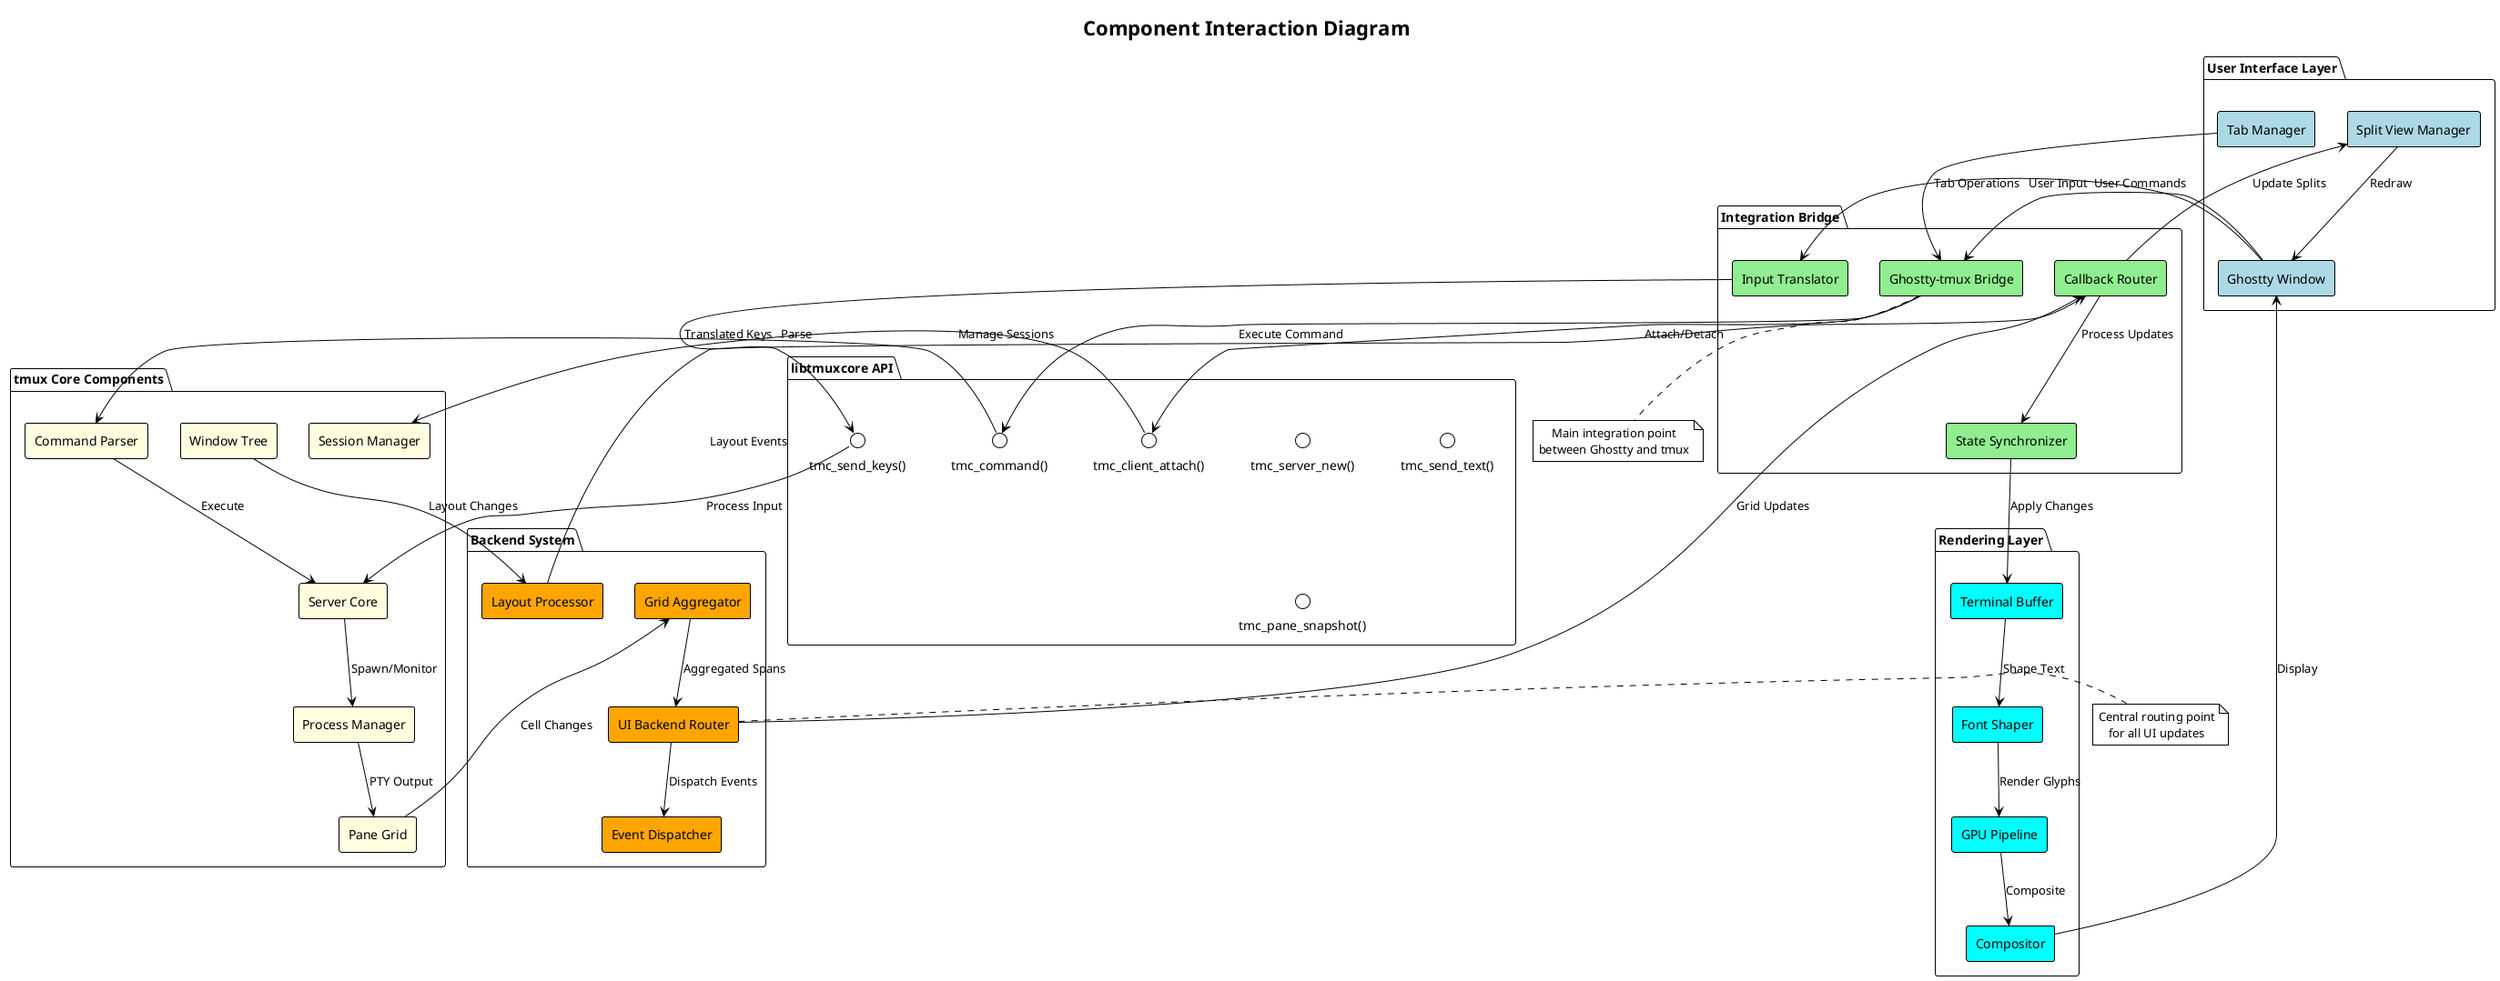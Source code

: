 @startuml component-interaction
!theme plain
title Component Interaction Diagram

skinparam componentStyle rectangle
skinparam defaultTextAlignment center

package "User Interface Layer" {
    component [Ghostty Window] as Window #LightBlue
    component [Split View Manager] as SplitMgr #LightBlue
    component [Tab Manager] as TabMgr #LightBlue
}

package "Rendering Layer" {
    component [Terminal Buffer] as TermBuf #Cyan
    component [GPU Pipeline] as GPUPipe #Cyan
    component [Font Shaper] as FontShape #Cyan
    component [Compositor] as Comp #Cyan
}

package "Integration Bridge" {
    component [Ghostty-tmux Bridge] as Bridge #LightGreen
    component [Callback Router] as Router #LightGreen
    component [State Synchronizer] as StateSync #LightGreen
    component [Input Translator] as InputTrans #LightGreen
}

package "libtmuxcore API" {
    interface "tmc_server_new()" as API1
    interface "tmc_client_attach()" as API2
    interface "tmc_send_keys()" as API3
    interface "tmc_send_text()" as API4
    interface "tmc_command()" as API5
    interface "tmc_pane_snapshot()" as API6
}

package "tmux Core Components" {
    component [Server Core] as Core #LightYellow
    component [Session Manager] as SessionMgr #LightYellow
    component [Window Tree] as WinTree #LightYellow
    component [Pane Grid] as PaneGrid #LightYellow
    component [Command Parser] as CmdParse #LightYellow
    component [Process Manager] as ProcMgr #LightYellow
}

package "Backend System" {
    component [UI Backend Router] as BackRouter #Orange
    component [Grid Aggregator] as GridAgg #Orange
    component [Layout Processor] as LayoutProc #Orange
    component [Event Dispatcher] as EventDisp #Orange
}

' User interaction flow
Window --> InputTrans : User Input
InputTrans --> API3 : Translated Keys
API3 --> Core : Process Input

' Rendering flow
BackRouter --> Router : Grid Updates
Router --> StateSync : Process Updates
StateSync --> TermBuf : Apply Changes
TermBuf --> FontShape : Shape Text
FontShape --> GPUPipe : Render Glyphs
GPUPipe --> Comp : Composite
Comp --> Window : Display

' Layout management
WinTree --> LayoutProc : Layout Changes
LayoutProc --> Router : Layout Events
Router --> SplitMgr : Update Splits
SplitMgr --> Window : Redraw

' Session management
TabMgr --> Bridge : Tab Operations
Bridge --> API2 : Attach/Detach
API2 --> SessionMgr : Manage Sessions

' Command execution
Window --> Bridge : User Commands
Bridge --> API5 : Execute Command
API5 --> CmdParse : Parse
CmdParse --> Core : Execute

' Grid updates
PaneGrid --> GridAgg : Cell Changes
GridAgg --> BackRouter : Aggregated Spans
BackRouter --> EventDisp : Dispatch Events

' Process management
Core --> ProcMgr : Spawn/Monitor
ProcMgr --> PaneGrid : PTY Output

note right of BackRouter
  Central routing point
  for all UI updates
end note

note bottom of Bridge
  Main integration point
  between Ghostty and tmux
end note

@enduml